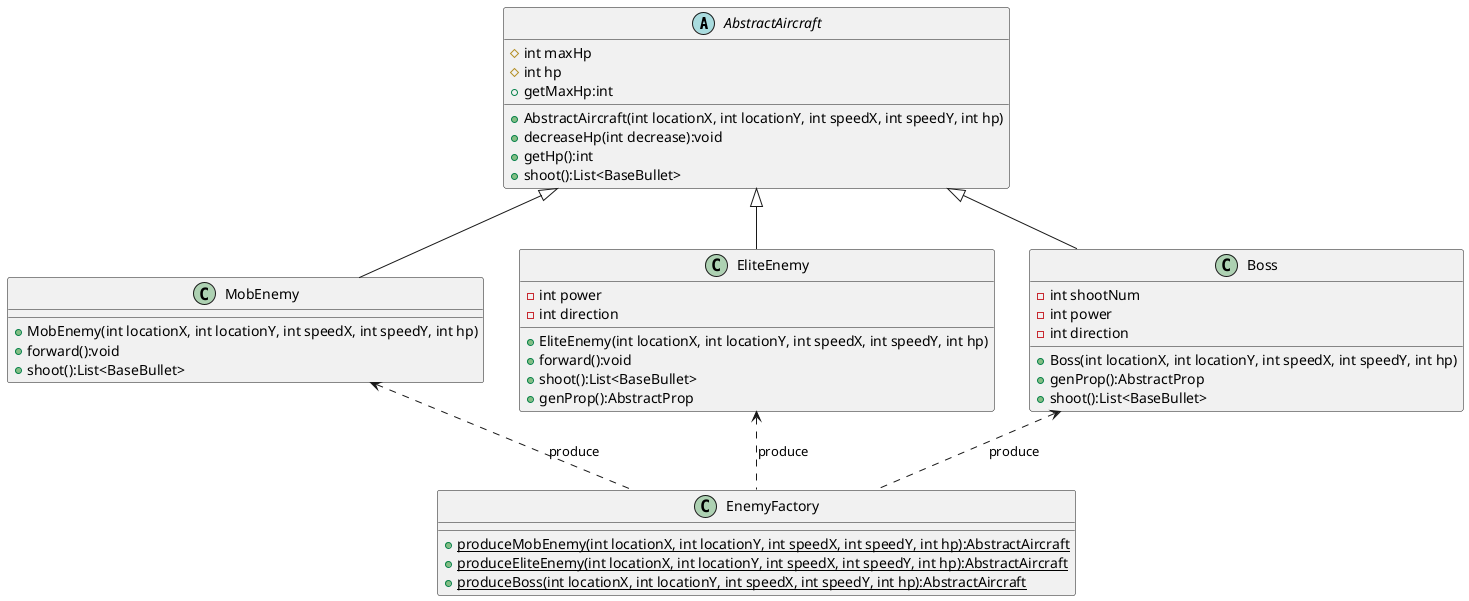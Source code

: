 @startuml
'https://plantuml.com/class-diagram

abstract class AbstractAircraft
{
	# int maxHp
    # int hp
    + AbstractAircraft(int locationX, int locationY, int speedX, int speedY, int hp)
    + decreaseHp(int decrease):void
    + getHp():int
    + getMaxHp:int
    + shoot():List<BaseBullet>

}
class MobEnemy {
    + MobEnemy(int locationX, int locationY, int speedX, int speedY, int hp)
    + forward():void
    + shoot():List<BaseBullet>
}

class EliteEnemy {
    - int power
    - int direction
    + EliteEnemy(int locationX, int locationY, int speedX, int speedY, int hp)
    + forward():void
    + shoot():List<BaseBullet>
    + genProp():AbstractProp
}

class Boss {
    - int shootNum
    - int power
    - int direction
    + Boss(int locationX, int locationY, int speedX, int speedY, int hp)
    + genProp():AbstractProp
    + shoot():List<BaseBullet>
}

class EnemyFactory {
    + {static}produceMobEnemy(int locationX, int locationY, int speedX, int speedY, int hp):AbstractAircraft
    + {static}produceEliteEnemy(int locationX, int locationY, int speedX, int speedY, int hp):AbstractAircraft
    + {static}produceBoss(int locationX, int locationY, int speedX, int speedY, int hp):AbstractAircraft
}

AbstractAircraft <|-- MobEnemy
AbstractAircraft <|-- EliteEnemy
AbstractAircraft <|-- Boss

MobEnemy <.. EnemyFactory : produce
EliteEnemy <.. EnemyFactory : produce
Boss <.. EnemyFactory :produce

@enduml